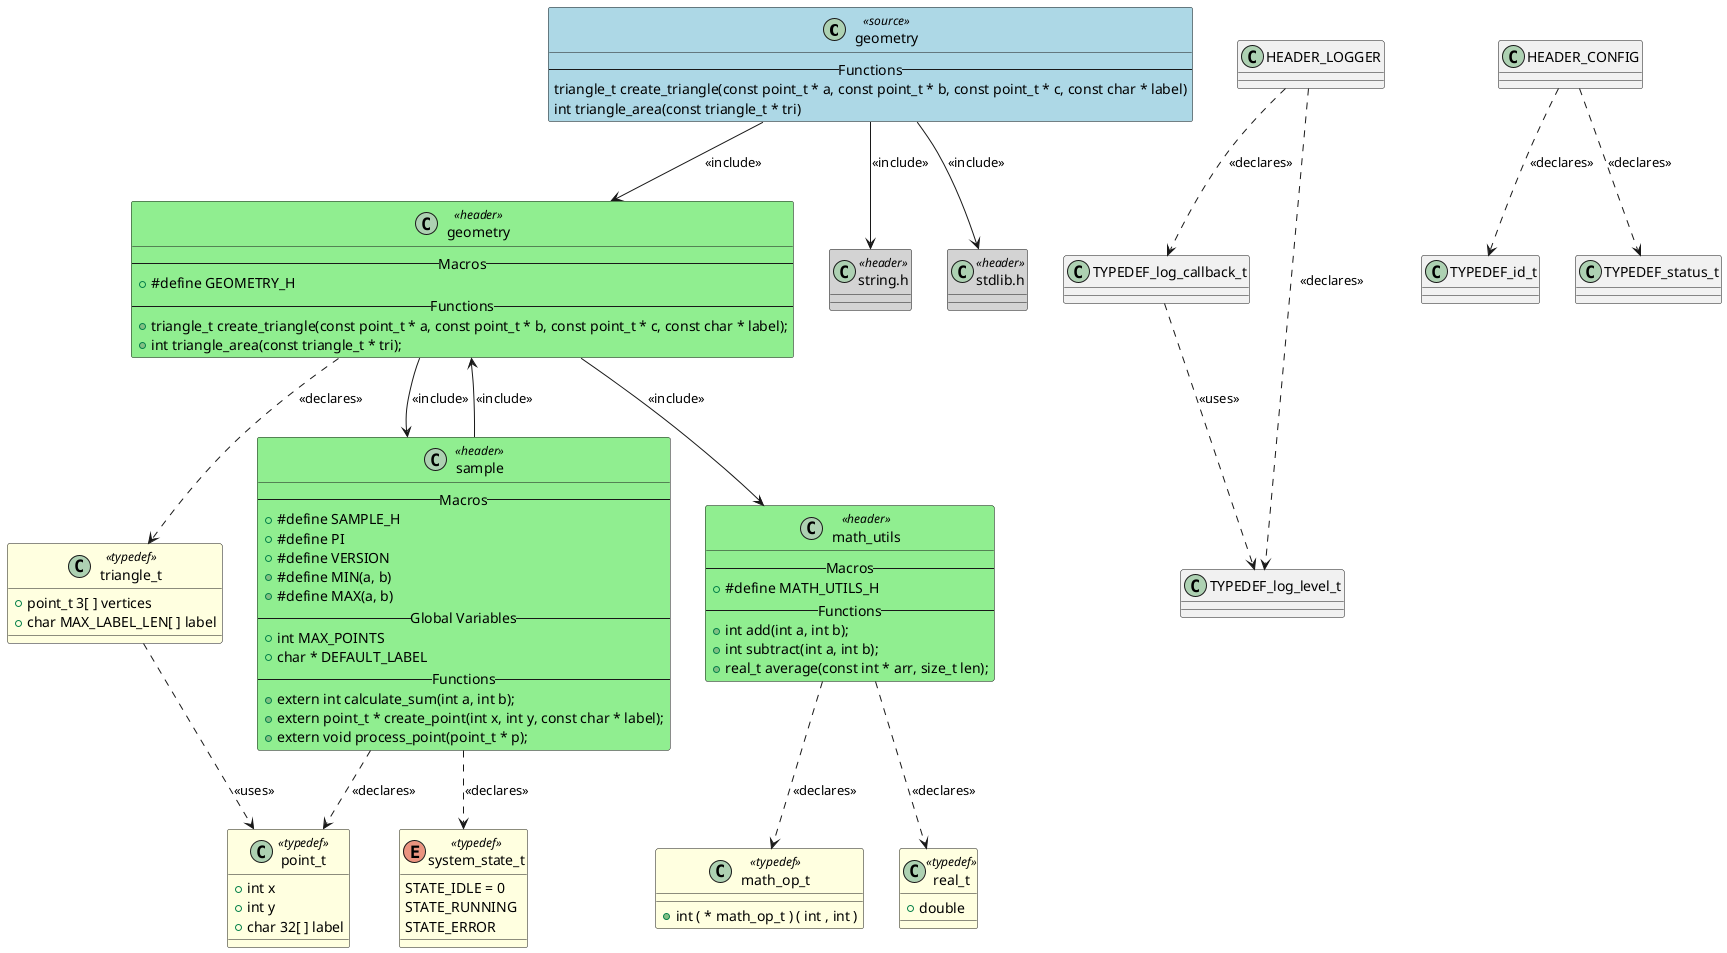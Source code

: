 @startuml geometry

class "geometry" as GEOMETRY <<source>> #LightBlue
{
-- Functions --
triangle_t create_triangle(const point_t * a, const point_t * b, const point_t * c, const char * label)
int triangle_area(const triangle_t * tri)
}

class "geometry" as HEADER_GEOMETRY <<header>> #LightGreen
{
-- Macros --
+ #define GEOMETRY_H
-- Functions --
+ triangle_t create_triangle(const point_t * a, const point_t * b, const point_t * c, const char * label);
+ int triangle_area(const triangle_t * tri);
}
class "string.h" as HEADER_STRING <<header>> #LightGray
{
}

class "stdlib.h" as HEADER_STDLIB <<header>> #LightGray
{
}

class "sample" as HEADER_SAMPLE <<header>> #LightGreen
{
-- Macros --
+ #define SAMPLE_H
+ #define PI
+ #define VERSION
+ #define MIN(a, b)
+ #define MAX(a, b)
-- Global Variables --
+ int MAX_POINTS
+ char * DEFAULT_LABEL
-- Functions --
+ extern int calculate_sum(int a, int b);
+ extern point_t * create_point(int x, int y, const char * label);
+ extern void process_point(point_t * p);
}
class "math_utils" as HEADER_MATH_UTILS <<header>> #LightGreen
{
-- Macros --
+ #define MATH_UTILS_H
-- Functions --
+ int add(int a, int b);
+ int subtract(int a, int b);
+ real_t average(const int * arr, size_t len);
}
class "triangle_t" as TYPEDEF_triangle_t <<typedef>> #LightYellow
{
+ point_t 3[ ] vertices
+ char MAX_LABEL_LEN[ ] label
}

class "point_t" as TYPEDEF_point_t <<typedef>> #LightYellow
{
+ int x
+ int y
+ char 32[ ] label
}

enum "system_state_t" as TYPEDEF_system_state_t <<typedef>> #LightYellow
{
STATE_IDLE = 0
STATE_RUNNING
STATE_ERROR
}

class "real_t" as TYPEDEF_real_t <<typedef>> #LightYellow
{
+ double
}

class "math_op_t" as TYPEDEF_math_op_t <<typedef>> #LightYellow
{
+ int ( * math_op_t ) ( int , int )
}

GEOMETRY --> HEADER_GEOMETRY : <<include>>
GEOMETRY --> HEADER_STRING : <<include>>
GEOMETRY --> HEADER_STDLIB : <<include>>
HEADER_GEOMETRY --> HEADER_SAMPLE : <<include>>
HEADER_GEOMETRY --> HEADER_MATH_UTILS : <<include>>
HEADER_SAMPLE --> HEADER_GEOMETRY : <<include>>
HEADER_GEOMETRY ..> TYPEDEF_triangle_t : <<declares>>
TYPEDEF_triangle_t ..> TYPEDEF_point_t : <<uses>>
TYPEDEF_log_callback_t ..> TYPEDEF_log_level_t : <<uses>>
HEADER_SAMPLE ..> TYPEDEF_point_t : <<declares>>
HEADER_SAMPLE ..> TYPEDEF_system_state_t : <<declares>>
HEADER_CONFIG ..> TYPEDEF_id_t : <<declares>>
HEADER_CONFIG ..> TYPEDEF_status_t : <<declares>>
HEADER_LOGGER ..> TYPEDEF_log_level_t : <<declares>>
HEADER_LOGGER ..> TYPEDEF_log_callback_t : <<declares>>
HEADER_MATH_UTILS ..> TYPEDEF_real_t : <<declares>>
HEADER_MATH_UTILS ..> TYPEDEF_math_op_t : <<declares>>

@enduml